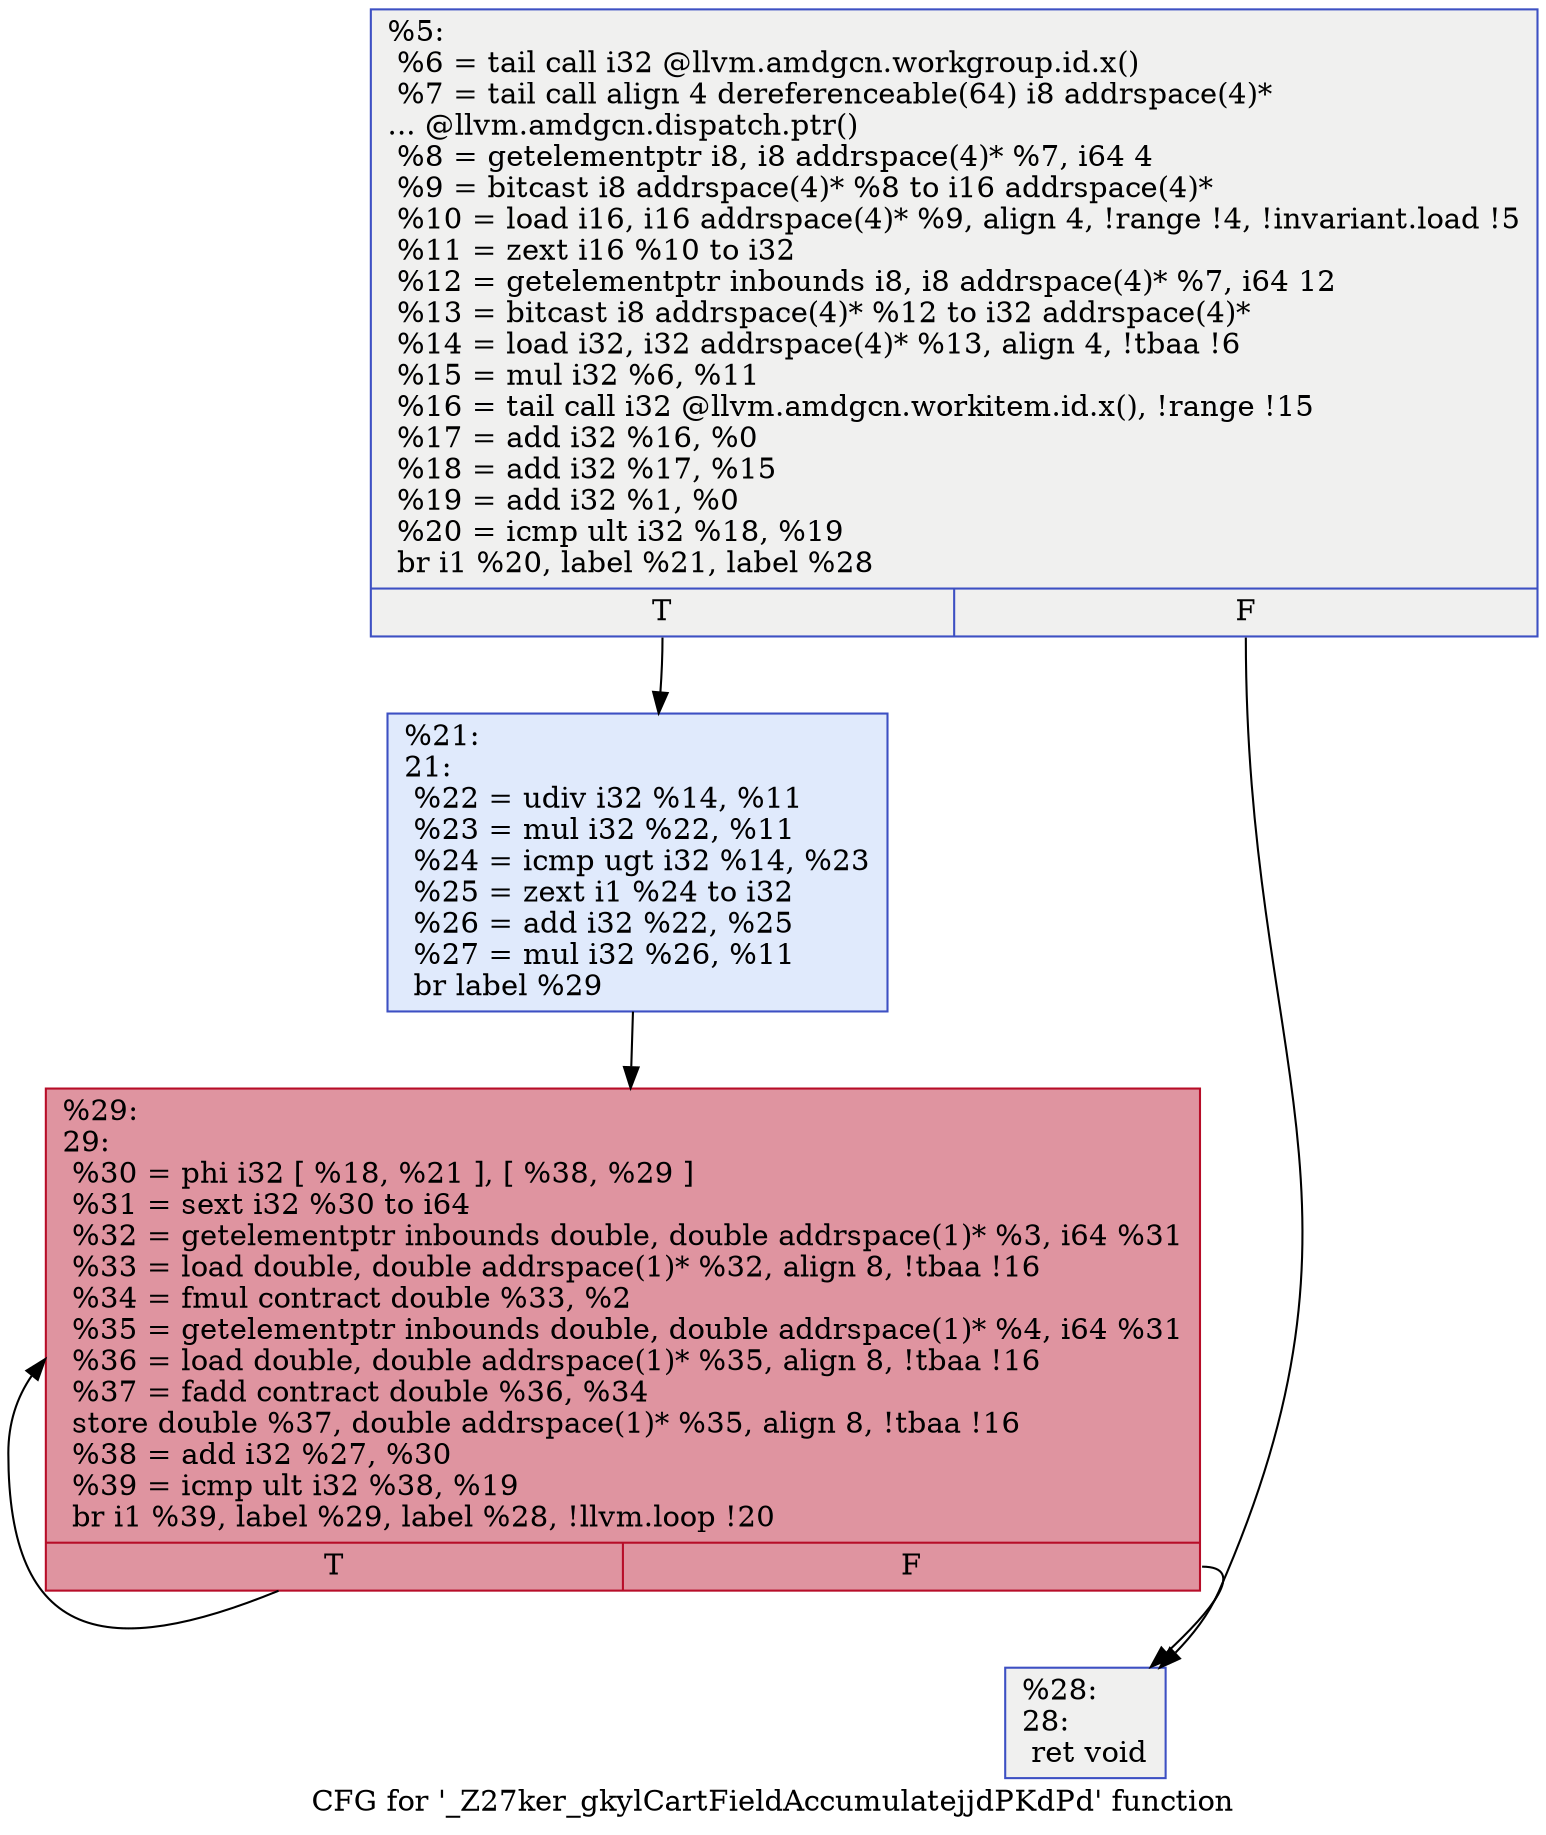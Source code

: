 digraph "CFG for '_Z27ker_gkylCartFieldAccumulatejjdPKdPd' function" {
	label="CFG for '_Z27ker_gkylCartFieldAccumulatejjdPKdPd' function";

	Node0x5e35570 [shape=record,color="#3d50c3ff", style=filled, fillcolor="#dedcdb70",label="{%5:\l  %6 = tail call i32 @llvm.amdgcn.workgroup.id.x()\l  %7 = tail call align 4 dereferenceable(64) i8 addrspace(4)*\l... @llvm.amdgcn.dispatch.ptr()\l  %8 = getelementptr i8, i8 addrspace(4)* %7, i64 4\l  %9 = bitcast i8 addrspace(4)* %8 to i16 addrspace(4)*\l  %10 = load i16, i16 addrspace(4)* %9, align 4, !range !4, !invariant.load !5\l  %11 = zext i16 %10 to i32\l  %12 = getelementptr inbounds i8, i8 addrspace(4)* %7, i64 12\l  %13 = bitcast i8 addrspace(4)* %12 to i32 addrspace(4)*\l  %14 = load i32, i32 addrspace(4)* %13, align 4, !tbaa !6\l  %15 = mul i32 %6, %11\l  %16 = tail call i32 @llvm.amdgcn.workitem.id.x(), !range !15\l  %17 = add i32 %16, %0\l  %18 = add i32 %17, %15\l  %19 = add i32 %1, %0\l  %20 = icmp ult i32 %18, %19\l  br i1 %20, label %21, label %28\l|{<s0>T|<s1>F}}"];
	Node0x5e35570:s0 -> Node0x5e37900;
	Node0x5e35570:s1 -> Node0x5e37990;
	Node0x5e37900 [shape=record,color="#3d50c3ff", style=filled, fillcolor="#b9d0f970",label="{%21:\l21:                                               \l  %22 = udiv i32 %14, %11\l  %23 = mul i32 %22, %11\l  %24 = icmp ugt i32 %14, %23\l  %25 = zext i1 %24 to i32\l  %26 = add i32 %22, %25\l  %27 = mul i32 %26, %11\l  br label %29\l}"];
	Node0x5e37900 -> Node0x5e37e10;
	Node0x5e37990 [shape=record,color="#3d50c3ff", style=filled, fillcolor="#dedcdb70",label="{%28:\l28:                                               \l  ret void\l}"];
	Node0x5e37e10 [shape=record,color="#b70d28ff", style=filled, fillcolor="#b70d2870",label="{%29:\l29:                                               \l  %30 = phi i32 [ %18, %21 ], [ %38, %29 ]\l  %31 = sext i32 %30 to i64\l  %32 = getelementptr inbounds double, double addrspace(1)* %3, i64 %31\l  %33 = load double, double addrspace(1)* %32, align 8, !tbaa !16\l  %34 = fmul contract double %33, %2\l  %35 = getelementptr inbounds double, double addrspace(1)* %4, i64 %31\l  %36 = load double, double addrspace(1)* %35, align 8, !tbaa !16\l  %37 = fadd contract double %36, %34\l  store double %37, double addrspace(1)* %35, align 8, !tbaa !16\l  %38 = add i32 %27, %30\l  %39 = icmp ult i32 %38, %19\l  br i1 %39, label %29, label %28, !llvm.loop !20\l|{<s0>T|<s1>F}}"];
	Node0x5e37e10:s0 -> Node0x5e37e10;
	Node0x5e37e10:s1 -> Node0x5e37990;
}
